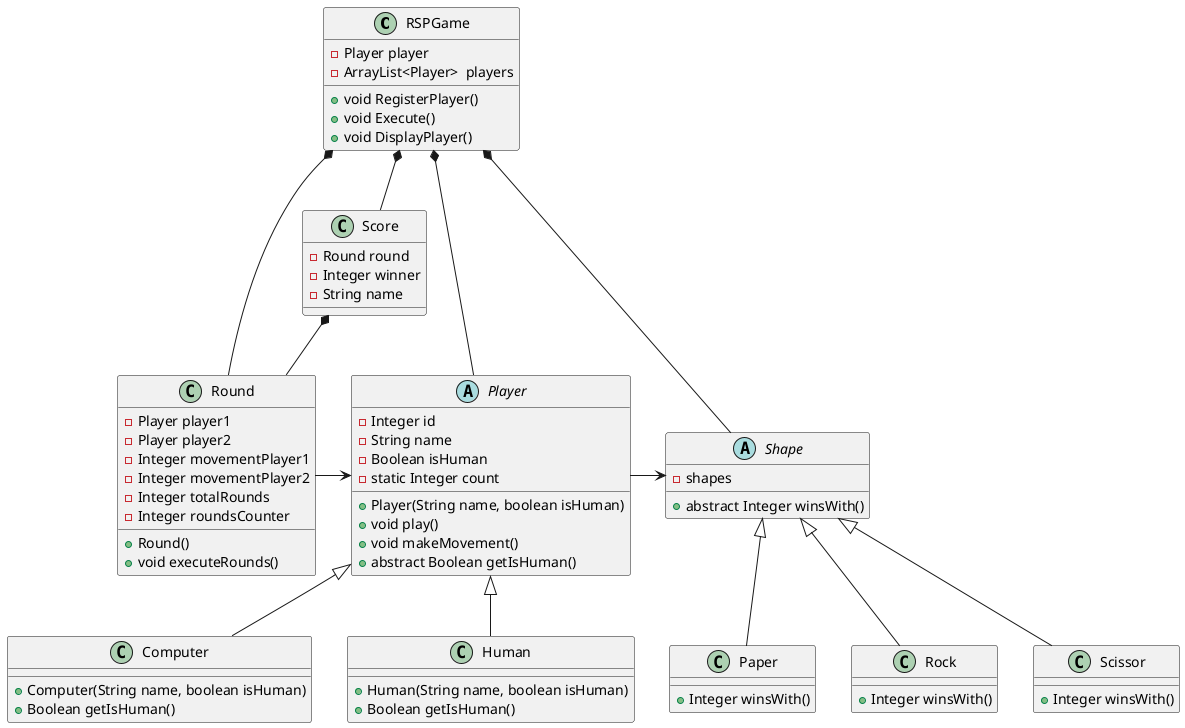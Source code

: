 @startuml rsp-classes
    class RSPGame{
        -Player player
        -ArrayList<Player>  players

        +void RegisterPlayer()
        +void Execute()
        +void DisplayPlayer()
    }

    abstract class Player{
        -Integer id
        -String name
        -Boolean isHuman
        -static Integer count

        +Player(String name, boolean isHuman)
        +void play()
        +void makeMovement()
        +abstract Boolean getIsHuman()
    }

    class Human{
        +Human(String name, boolean isHuman)
        +Boolean getIsHuman()
    }

    class Computer{
        +Computer(String name, boolean isHuman)
        +Boolean getIsHuman()
    }

    class Score{
        -Round round
        -Integer winner
        -String name
    }

    class Round{
        -Player player1
        -Player player2
        -Integer movementPlayer1
        -Integer movementPlayer2
        -Integer totalRounds
        -Integer roundsCounter

        +Round()
        +void executeRounds()
    }

    abstract class Shape{
        -shapes

        +abstract Integer winsWith()
    }

    class Rock{
        +Integer winsWith()
    }

    class Scissor{
        +Integer winsWith()
    }

    class Paper{
        +Integer winsWith()
    }

    RSPGame *-- Player
    RSPGame *-- Score
    RSPGame *-- Shape
    RSPGame *-- Round

    Player <|-- Human
    Player <|-- Computer
    Shape <|-- Rock
    Shape <|-- Scissor
    Shape <|-- Paper

    Player -right-> Shape
    Round -right-> Player
    Score *-- Round

@enduml